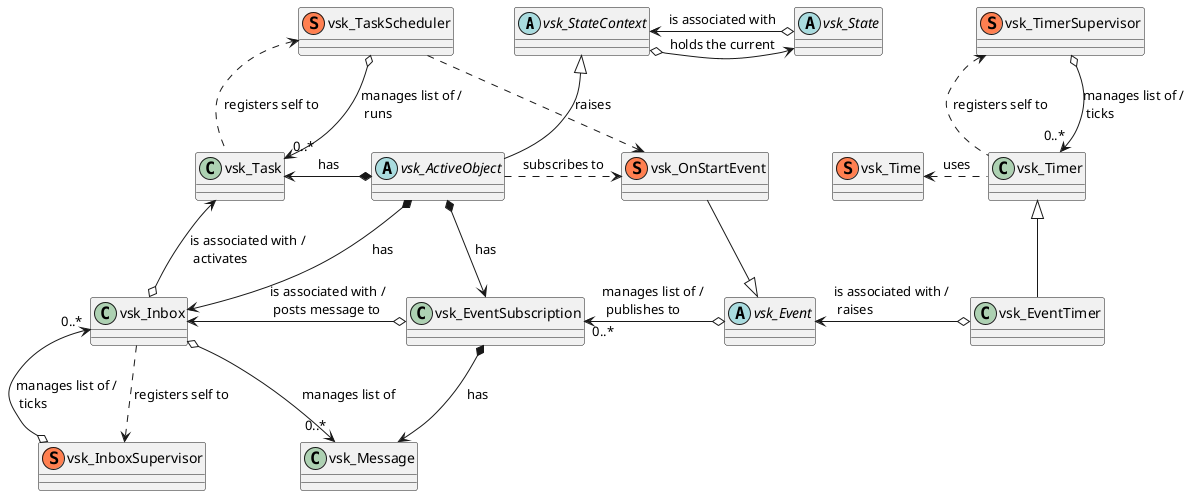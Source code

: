 @startuml diag-vsk-overview
abstract class vsk_StateContext
abstract class vsk_State
abstract class vsk_ActiveObject
class vsk_Task
class vsk_TaskScheduler << (S,coral) >>
class vsk_Inbox
class vsk_InboxSupervisor << (S,coral) >>
class vsk_Message
class vsk_EventSubscription
abstract class vsk_Event
class vsk_OnStartEvent << (S,coral) >>
class vsk_EventTimer
class vsk_TaskScheduler << (S,coral) >>
class vsk_Timer
class vsk_TimerSupervisor << (S,coral) >>
class vsk_Time << (S,coral) >>
vsk_StateContext o-r-> vsk_State : "holds the current"
vsk_State o-l-> vsk_StateContext : "is associated with"
vsk_ActiveObject -u-|> vsk_StateContext
vsk_ActiveObject *-l-> vsk_Task : "has"
vsk_ActiveObject *-d-> vsk_Inbox : "has"
vsk_ActiveObject *-d-> vsk_EventSubscription : "has"
vsk_ActiveObject .r.> vsk_OnStartEvent : "subscribes to"
vsk_Task .u.> vsk_TaskScheduler : "registers self to    "
vsk_TaskScheduler o-d-> "0..*" vsk_Task : "manages list of / \l runs"
vsk_Inbox o-u-> vsk_Task : "is associated with / \l activates"
vsk_Inbox o-d-> "0..*" vsk_Message : "manages list of"
vsk_Inbox .d.> vsk_InboxSupervisor : "registers self to    "
vsk_InboxSupervisor o-u-> "0..*" vsk_Inbox : "manages list of / \l ticks"
vsk_EventSubscription o-l-> vsk_Inbox : "                   is associated with / \l                    posts message to"
vsk_EventSubscription *-d-> vsk_Message : "has"
vsk_Event o-l-> "0..*" vsk_EventSubscription : "manages list of / \l publishes to"
vsk_OnStartEvent -d-|> vsk_Event
vsk_EventTimer -u-|> vsk_Timer
vsk_EventTimer o-l-> vsk_Event : "is associated with / \l raises"
vsk_TaskScheduler .r.> vsk_OnStartEvent : "raises"
vsk_Timer .u.> vsk_TimerSupervisor : "registers self to        "
vsk_TimerSupervisor o-d-> "0..*" vsk_Timer : "manages list of / \l ticks"
vsk_Timer .l.> vsk_Time : "uses"
@enduml